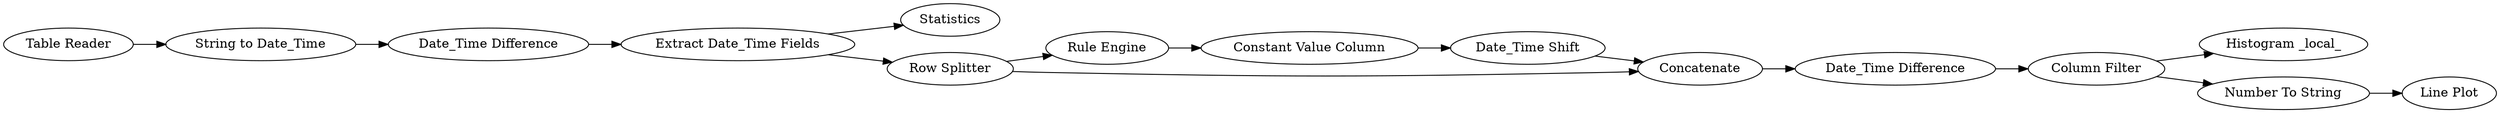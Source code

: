 digraph {
	1 [label="Table Reader"]
	2 [label="String to Date_Time"]
	3 [label="Date_Time Difference"]
	6 [label="Extract Date_Time Fields"]
	10 [label=Statistics]
	11 [label="Date_Time Shift"]
	12 [label="Row Splitter"]
	13 [label="Rule Engine"]
	14 [label="Constant Value Column"]
	15 [label=Concatenate]
	17 [label="Date_Time Difference"]
	18 [label="Column Filter"]
	19 [label="Histogram _local_"]
	20 [label="Number To String"]
	22 [label="Line Plot"]
	1 -> 2
	2 -> 3
	3 -> 6
	6 -> 10
	6 -> 12
	11 -> 15
	12 -> 13
	12 -> 15
	13 -> 14
	14 -> 11
	15 -> 17
	17 -> 18
	18 -> 20
	18 -> 19
	20 -> 22
	rankdir=LR
}
